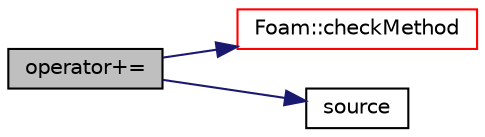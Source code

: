 digraph "operator+="
{
  bgcolor="transparent";
  edge [fontname="Helvetica",fontsize="10",labelfontname="Helvetica",labelfontsize="10"];
  node [fontname="Helvetica",fontsize="10",shape=record];
  rankdir="LR";
  Node6665 [label="operator+=",height=0.2,width=0.4,color="black", fillcolor="grey75", style="filled", fontcolor="black"];
  Node6665 -> Node6666 [color="midnightblue",fontsize="10",style="solid",fontname="Helvetica"];
  Node6666 [label="Foam::checkMethod",height=0.2,width=0.4,color="red",URL="$a21851.html#a656fbda275eb1aaf53a9b1df97a5743c"];
  Node6665 -> Node6714 [color="midnightblue",fontsize="10",style="solid",fontname="Helvetica"];
  Node6714 [label="source",height=0.2,width=0.4,color="black",URL="$a23173.html#a4c49d61a0e11bbdadf6646dbe3740560"];
}
